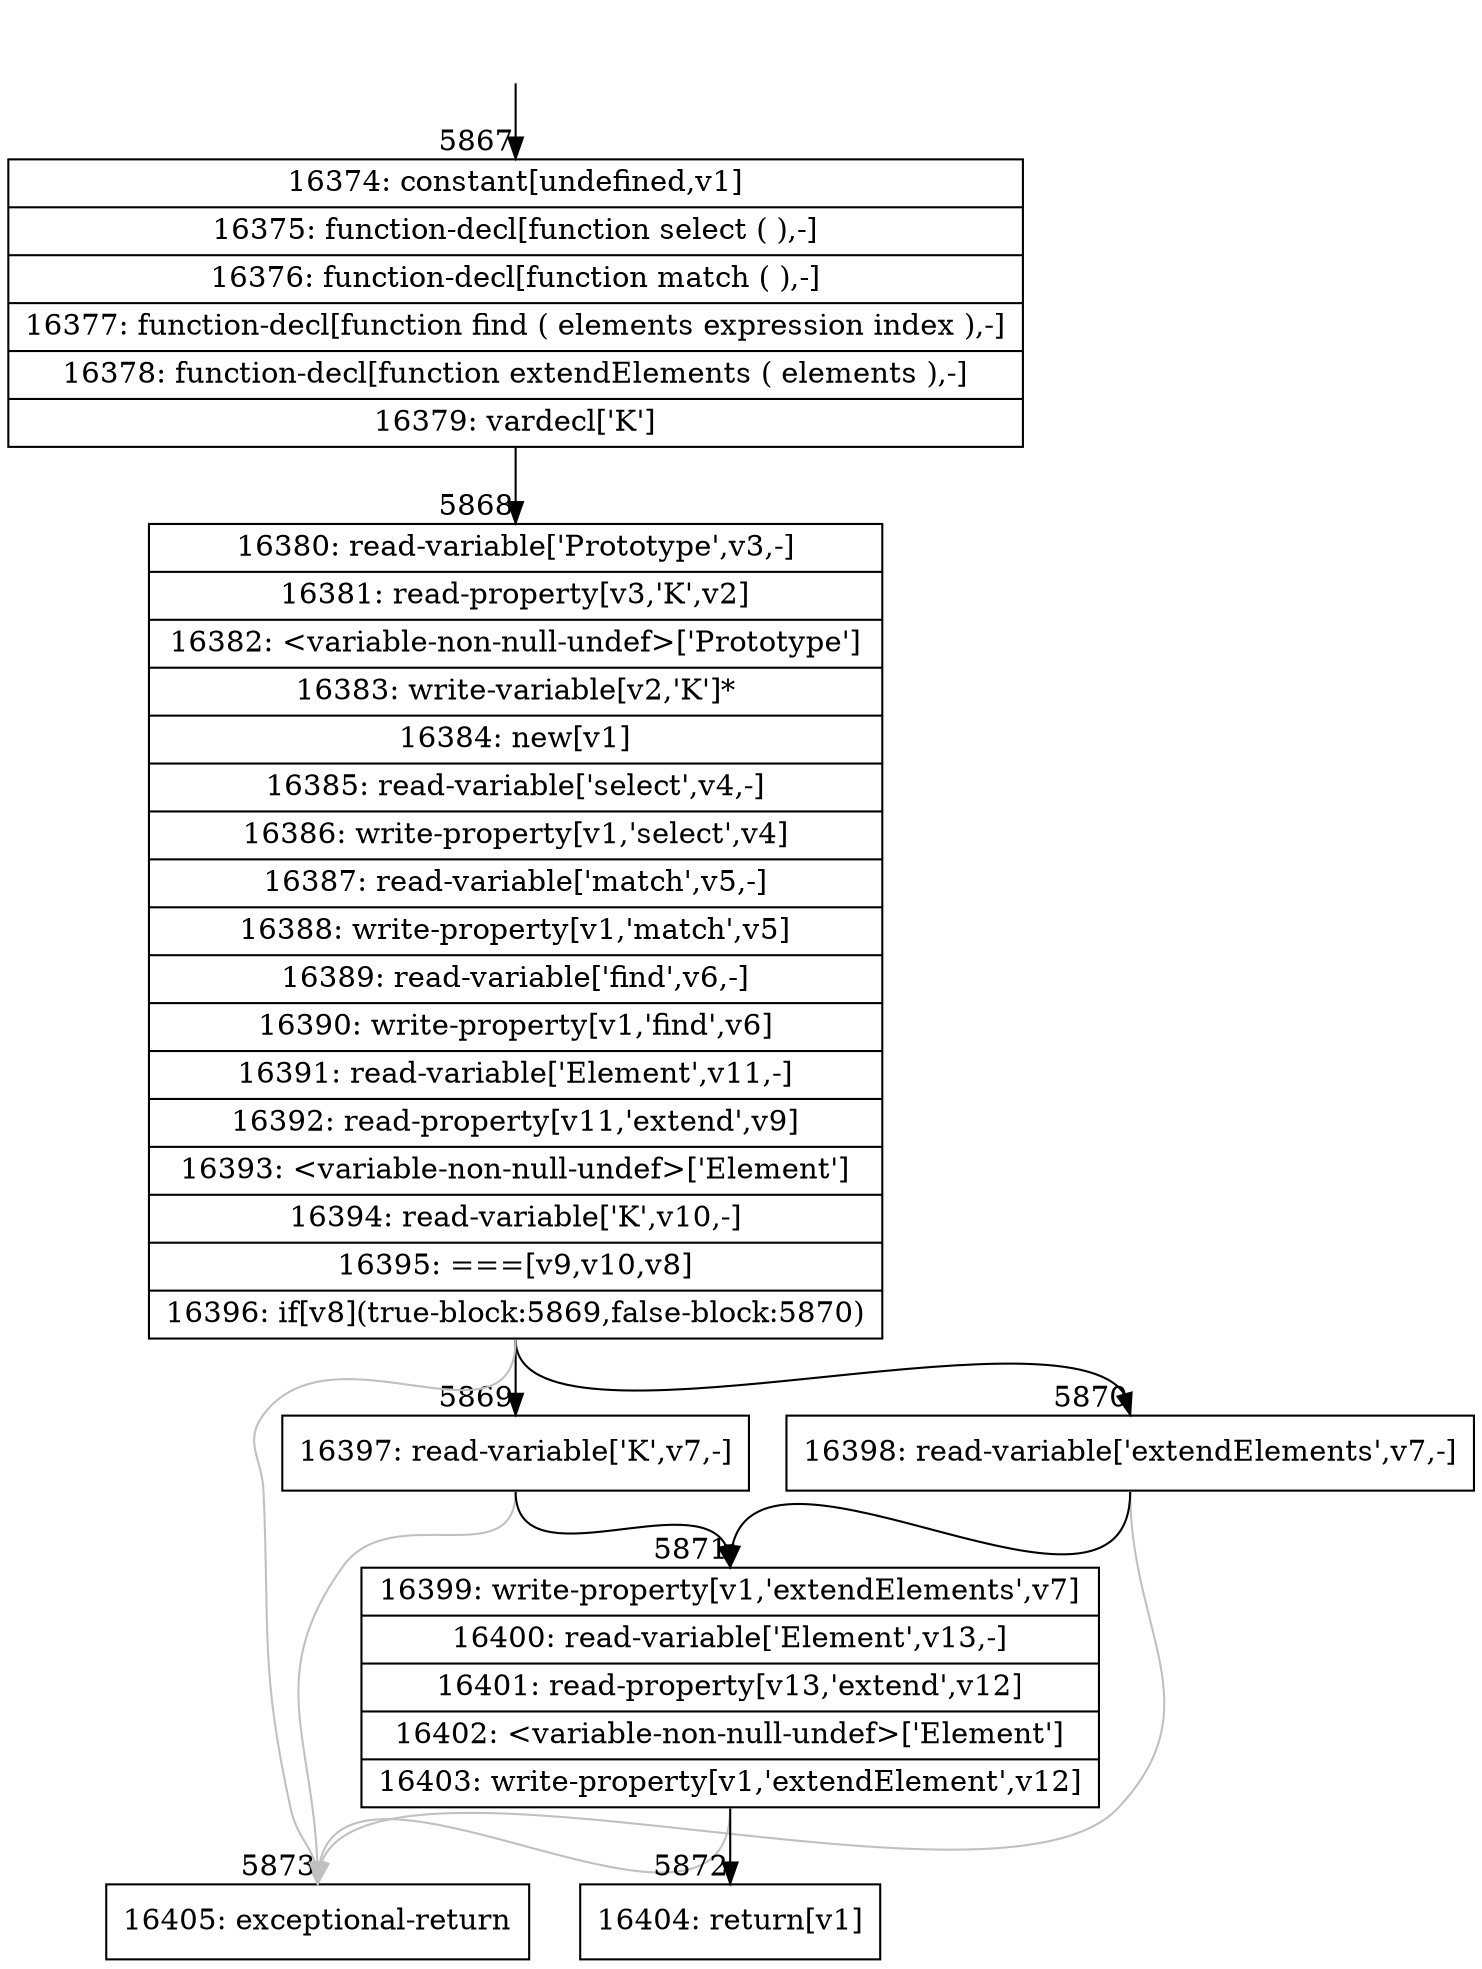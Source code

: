 digraph {
rankdir="TD"
BB_entry459[shape=none,label=""];
BB_entry459 -> BB5867 [tailport=s, headport=n, headlabel="    5867"]
BB5867 [shape=record label="{16374: constant[undefined,v1]|16375: function-decl[function select ( ),-]|16376: function-decl[function match ( ),-]|16377: function-decl[function find ( elements expression index ),-]|16378: function-decl[function extendElements ( elements ),-]|16379: vardecl['K']}" ] 
BB5867 -> BB5868 [tailport=s, headport=n, headlabel="      5868"]
BB5868 [shape=record label="{16380: read-variable['Prototype',v3,-]|16381: read-property[v3,'K',v2]|16382: \<variable-non-null-undef\>['Prototype']|16383: write-variable[v2,'K']*|16384: new[v1]|16385: read-variable['select',v4,-]|16386: write-property[v1,'select',v4]|16387: read-variable['match',v5,-]|16388: write-property[v1,'match',v5]|16389: read-variable['find',v6,-]|16390: write-property[v1,'find',v6]|16391: read-variable['Element',v11,-]|16392: read-property[v11,'extend',v9]|16393: \<variable-non-null-undef\>['Element']|16394: read-variable['K',v10,-]|16395: ===[v9,v10,v8]|16396: if[v8](true-block:5869,false-block:5870)}" ] 
BB5868 -> BB5869 [tailport=s, headport=n, headlabel="      5869"]
BB5868 -> BB5870 [tailport=s, headport=n, headlabel="      5870"]
BB5868 -> BB5873 [tailport=s, headport=n, color=gray, headlabel="      5873"]
BB5869 [shape=record label="{16397: read-variable['K',v7,-]}" ] 
BB5869 -> BB5871 [tailport=s, headport=n, headlabel="      5871"]
BB5869 -> BB5873 [tailport=s, headport=n, color=gray]
BB5870 [shape=record label="{16398: read-variable['extendElements',v7,-]}" ] 
BB5870 -> BB5871 [tailport=s, headport=n]
BB5870 -> BB5873 [tailport=s, headport=n, color=gray]
BB5871 [shape=record label="{16399: write-property[v1,'extendElements',v7]|16400: read-variable['Element',v13,-]|16401: read-property[v13,'extend',v12]|16402: \<variable-non-null-undef\>['Element']|16403: write-property[v1,'extendElement',v12]}" ] 
BB5871 -> BB5872 [tailport=s, headport=n, headlabel="      5872"]
BB5871 -> BB5873 [tailport=s, headport=n, color=gray]
BB5872 [shape=record label="{16404: return[v1]}" ] 
BB5873 [shape=record label="{16405: exceptional-return}" ] 
//#$~ 4487
}
